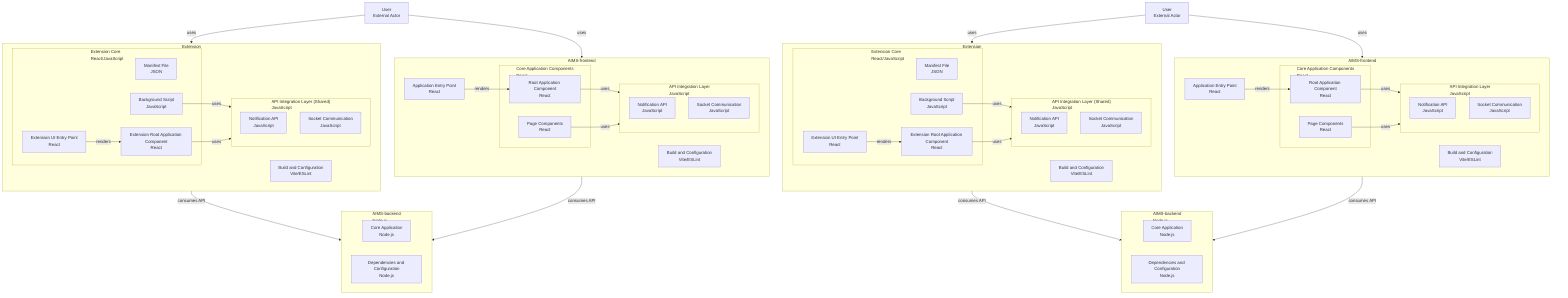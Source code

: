 graph TD

    31["User<br>External Actor"]
    8["User<br>External Actor"]
    subgraph 1["Extension<br>React"]
        23["Build and Configuration<br>Vite/ESLint"]
        subgraph 2["API Integration Layer (Shared)<br>JavaScript"]
            21["Notification API<br>JavaScript"]
            22["Socket Communication<br>JavaScript"]
        end
        subgraph 3["Extension Core<br>React/JavaScript"]
            17["Manifest File<br>JSON"]
            18["Background Script<br>JavaScript"]
            19["Extension UI Entry Point<br>React"]
            20["Extension Root Application Component<br>React"]
            %% Edges at this level (grouped by source)
            19["Extension UI Entry Point<br>React"] -->|renders| 20["Extension Root Application Component<br>React"]
        end
        %% Edges at this level (grouped by source)
        18["Background Script<br>JavaScript"] -->|uses| 2["API Integration Layer (Shared)<br>JavaScript"]
        20["Extension Root Application Component<br>React"] -->|uses| 2["API Integration Layer (Shared)<br>JavaScript"]
    end
    subgraph 24["Extension<br>React"]
        46["Build and Configuration<br>Vite/ESLint"]
        subgraph 25["API Integration Layer (Shared)<br>JavaScript"]
            44["Notification API<br>JavaScript"]
            45["Socket Communication<br>JavaScript"]
        end
        subgraph 26["Extension Core<br>React/JavaScript"]
            40["Manifest File<br>JSON"]
            41["Background Script<br>JavaScript"]
            42["Extension UI Entry Point<br>React"]
            43["Extension Root Application Component<br>React"]
            %% Edges at this level (grouped by source)
            42["Extension UI Entry Point<br>React"] -->|renders| 43["Extension Root Application Component<br>React"]
        end
        %% Edges at this level (grouped by source)
        41["Background Script<br>JavaScript"] -->|uses| 25["API Integration Layer (Shared)<br>JavaScript"]
        43["Extension Root Application Component<br>React"] -->|uses| 25["API Integration Layer (Shared)<br>JavaScript"]
    end
    subgraph 27["AIMS-frontend<br>React"]
        34["Application Entry Point<br>React"]
        39["Build and Configuration<br>Vite/ESLint"]
        subgraph 28["API Integration Layer<br>JavaScript"]
            37["Notification API<br>JavaScript"]
            38["Socket Communication<br>JavaScript"]
        end
        subgraph 29["Core Application Components<br>React"]
            35["Root Application Component<br>React"]
            36["Page Components<br>React"]
        end
        %% Edges at this level (grouped by source)
        35["Root Application Component<br>React"] -->|uses| 28["API Integration Layer<br>JavaScript"]
        36["Page Components<br>React"] -->|uses| 28["API Integration Layer<br>JavaScript"]
        34["Application Entry Point<br>React"] -->|renders| 35["Root Application Component<br>React"]
    end
    subgraph 30["AIMS-backend<br>Node.js"]
        32["Core Application<br>Node.js"]
        33["Dependencies and Configuration<br>Node.js"]
    end
    subgraph 4["AIMS-frontend<br>React"]
        11["Application Entry Point<br>React"]
        16["Build and Configuration<br>Vite/ESLint"]
        subgraph 5["API Integration Layer<br>JavaScript"]
            14["Notification API<br>JavaScript"]
            15["Socket Communication<br>JavaScript"]
        end
        subgraph 6["Core Application Components<br>React"]
            12["Root Application Component<br>React"]
            13["Page Components<br>React"]
        end
        %% Edges at this level (grouped by source)
        12["Root Application Component<br>React"] -->|uses| 5["API Integration Layer<br>JavaScript"]
        13["Page Components<br>React"] -->|uses| 5["API Integration Layer<br>JavaScript"]
        11["Application Entry Point<br>React"] -->|renders| 12["Root Application Component<br>React"]
    end
    subgraph 7["AIMS-backend<br>Node.js"]
        10["Dependencies and Configuration<br>Node.js"]
        9["Core Application<br>Node.js"]
    end
    %% Edges at this level (grouped by source)
    8["User<br>External Actor"] -->|uses| 1["Extension<br>React"]
    8["User<br>External Actor"] -->|uses| 4["AIMS-frontend<br>React"]
    1["Extension<br>React"] -->|consumes API| 7["AIMS-backend<br>Node.js"]
    4["AIMS-frontend<br>React"] -->|consumes API| 7["AIMS-backend<br>Node.js"]
    31["User<br>External Actor"] -->|uses| 24["Extension<br>React"]
    31["User<br>External Actor"] -->|uses| 27["AIMS-frontend<br>React"]
    24["Extension<br>React"] -->|consumes API| 30["AIMS-backend<br>Node.js"]
    27["AIMS-frontend<br>React"] -->|consumes API| 30["AIMS-backend<br>Node.js"]